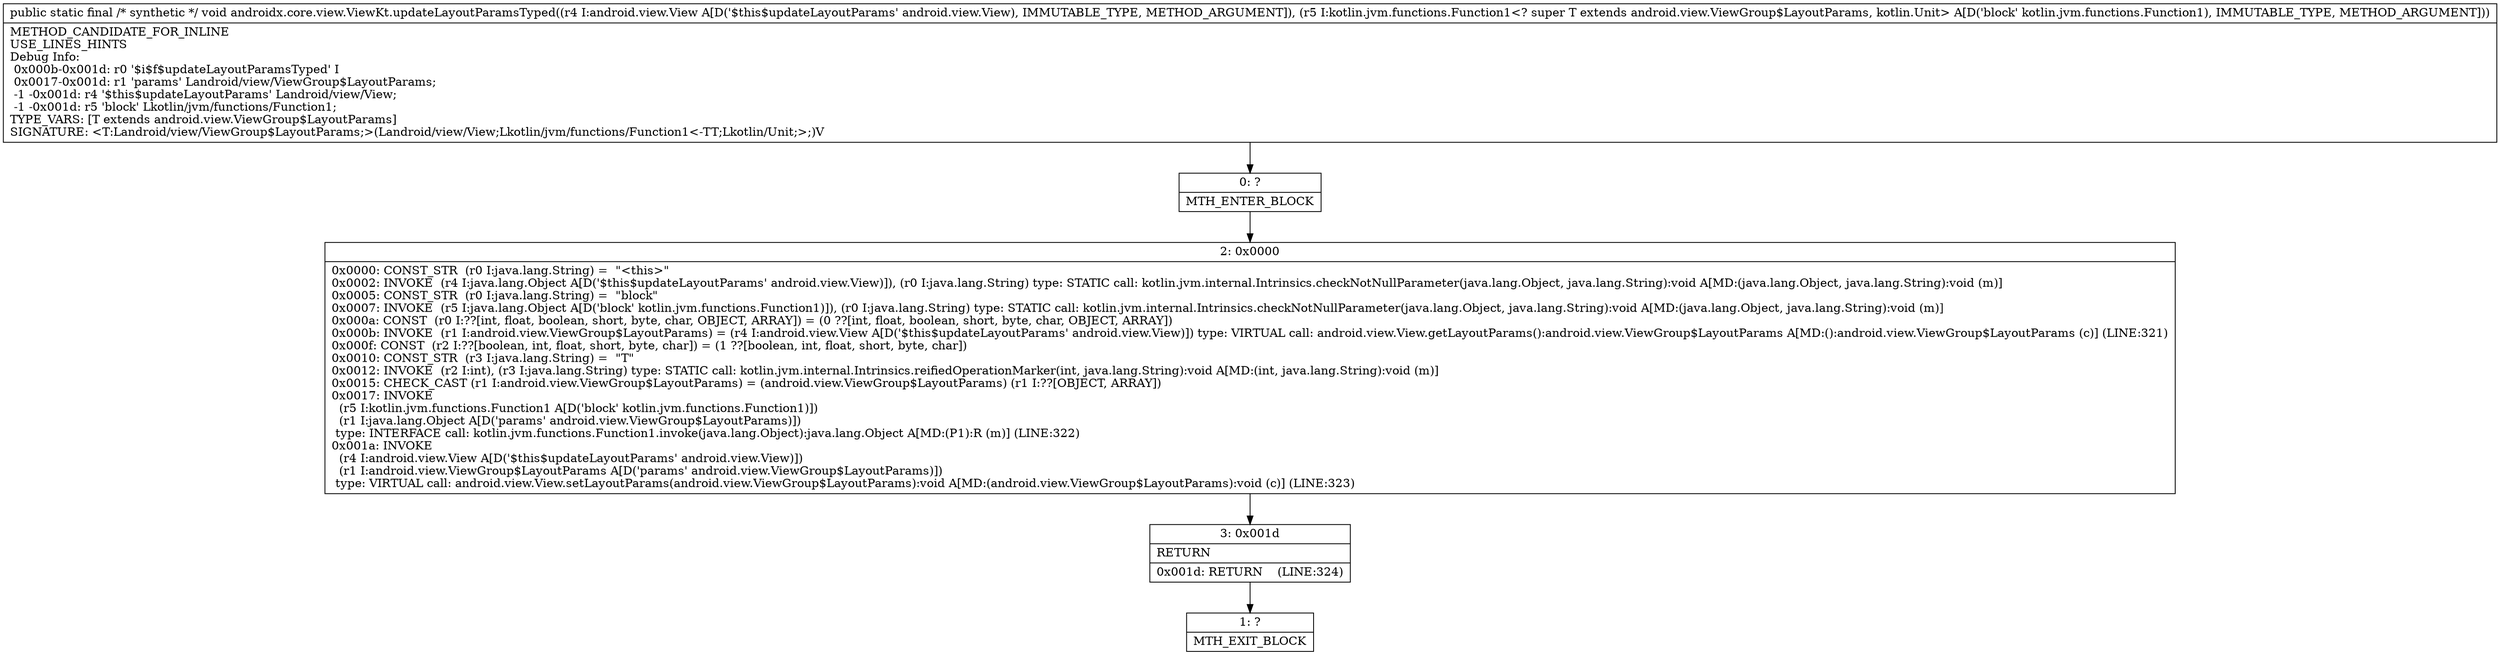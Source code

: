 digraph "CFG forandroidx.core.view.ViewKt.updateLayoutParamsTyped(Landroid\/view\/View;Lkotlin\/jvm\/functions\/Function1;)V" {
Node_0 [shape=record,label="{0\:\ ?|MTH_ENTER_BLOCK\l}"];
Node_2 [shape=record,label="{2\:\ 0x0000|0x0000: CONST_STR  (r0 I:java.lang.String) =  \"\<this\>\" \l0x0002: INVOKE  (r4 I:java.lang.Object A[D('$this$updateLayoutParams' android.view.View)]), (r0 I:java.lang.String) type: STATIC call: kotlin.jvm.internal.Intrinsics.checkNotNullParameter(java.lang.Object, java.lang.String):void A[MD:(java.lang.Object, java.lang.String):void (m)]\l0x0005: CONST_STR  (r0 I:java.lang.String) =  \"block\" \l0x0007: INVOKE  (r5 I:java.lang.Object A[D('block' kotlin.jvm.functions.Function1)]), (r0 I:java.lang.String) type: STATIC call: kotlin.jvm.internal.Intrinsics.checkNotNullParameter(java.lang.Object, java.lang.String):void A[MD:(java.lang.Object, java.lang.String):void (m)]\l0x000a: CONST  (r0 I:??[int, float, boolean, short, byte, char, OBJECT, ARRAY]) = (0 ??[int, float, boolean, short, byte, char, OBJECT, ARRAY]) \l0x000b: INVOKE  (r1 I:android.view.ViewGroup$LayoutParams) = (r4 I:android.view.View A[D('$this$updateLayoutParams' android.view.View)]) type: VIRTUAL call: android.view.View.getLayoutParams():android.view.ViewGroup$LayoutParams A[MD:():android.view.ViewGroup$LayoutParams (c)] (LINE:321)\l0x000f: CONST  (r2 I:??[boolean, int, float, short, byte, char]) = (1 ??[boolean, int, float, short, byte, char]) \l0x0010: CONST_STR  (r3 I:java.lang.String) =  \"T\" \l0x0012: INVOKE  (r2 I:int), (r3 I:java.lang.String) type: STATIC call: kotlin.jvm.internal.Intrinsics.reifiedOperationMarker(int, java.lang.String):void A[MD:(int, java.lang.String):void (m)]\l0x0015: CHECK_CAST (r1 I:android.view.ViewGroup$LayoutParams) = (android.view.ViewGroup$LayoutParams) (r1 I:??[OBJECT, ARRAY]) \l0x0017: INVOKE  \l  (r5 I:kotlin.jvm.functions.Function1 A[D('block' kotlin.jvm.functions.Function1)])\l  (r1 I:java.lang.Object A[D('params' android.view.ViewGroup$LayoutParams)])\l type: INTERFACE call: kotlin.jvm.functions.Function1.invoke(java.lang.Object):java.lang.Object A[MD:(P1):R (m)] (LINE:322)\l0x001a: INVOKE  \l  (r4 I:android.view.View A[D('$this$updateLayoutParams' android.view.View)])\l  (r1 I:android.view.ViewGroup$LayoutParams A[D('params' android.view.ViewGroup$LayoutParams)])\l type: VIRTUAL call: android.view.View.setLayoutParams(android.view.ViewGroup$LayoutParams):void A[MD:(android.view.ViewGroup$LayoutParams):void (c)] (LINE:323)\l}"];
Node_3 [shape=record,label="{3\:\ 0x001d|RETURN\l|0x001d: RETURN    (LINE:324)\l}"];
Node_1 [shape=record,label="{1\:\ ?|MTH_EXIT_BLOCK\l}"];
MethodNode[shape=record,label="{public static final \/* synthetic *\/ void androidx.core.view.ViewKt.updateLayoutParamsTyped((r4 I:android.view.View A[D('$this$updateLayoutParams' android.view.View), IMMUTABLE_TYPE, METHOD_ARGUMENT]), (r5 I:kotlin.jvm.functions.Function1\<? super T extends android.view.ViewGroup$LayoutParams, kotlin.Unit\> A[D('block' kotlin.jvm.functions.Function1), IMMUTABLE_TYPE, METHOD_ARGUMENT]))  | METHOD_CANDIDATE_FOR_INLINE\lUSE_LINES_HINTS\lDebug Info:\l  0x000b\-0x001d: r0 '$i$f$updateLayoutParamsTyped' I\l  0x0017\-0x001d: r1 'params' Landroid\/view\/ViewGroup$LayoutParams;\l  \-1 \-0x001d: r4 '$this$updateLayoutParams' Landroid\/view\/View;\l  \-1 \-0x001d: r5 'block' Lkotlin\/jvm\/functions\/Function1;\lTYPE_VARS: [T extends android.view.ViewGroup$LayoutParams]\lSIGNATURE: \<T:Landroid\/view\/ViewGroup$LayoutParams;\>(Landroid\/view\/View;Lkotlin\/jvm\/functions\/Function1\<\-TT;Lkotlin\/Unit;\>;)V\l}"];
MethodNode -> Node_0;Node_0 -> Node_2;
Node_2 -> Node_3;
Node_3 -> Node_1;
}

